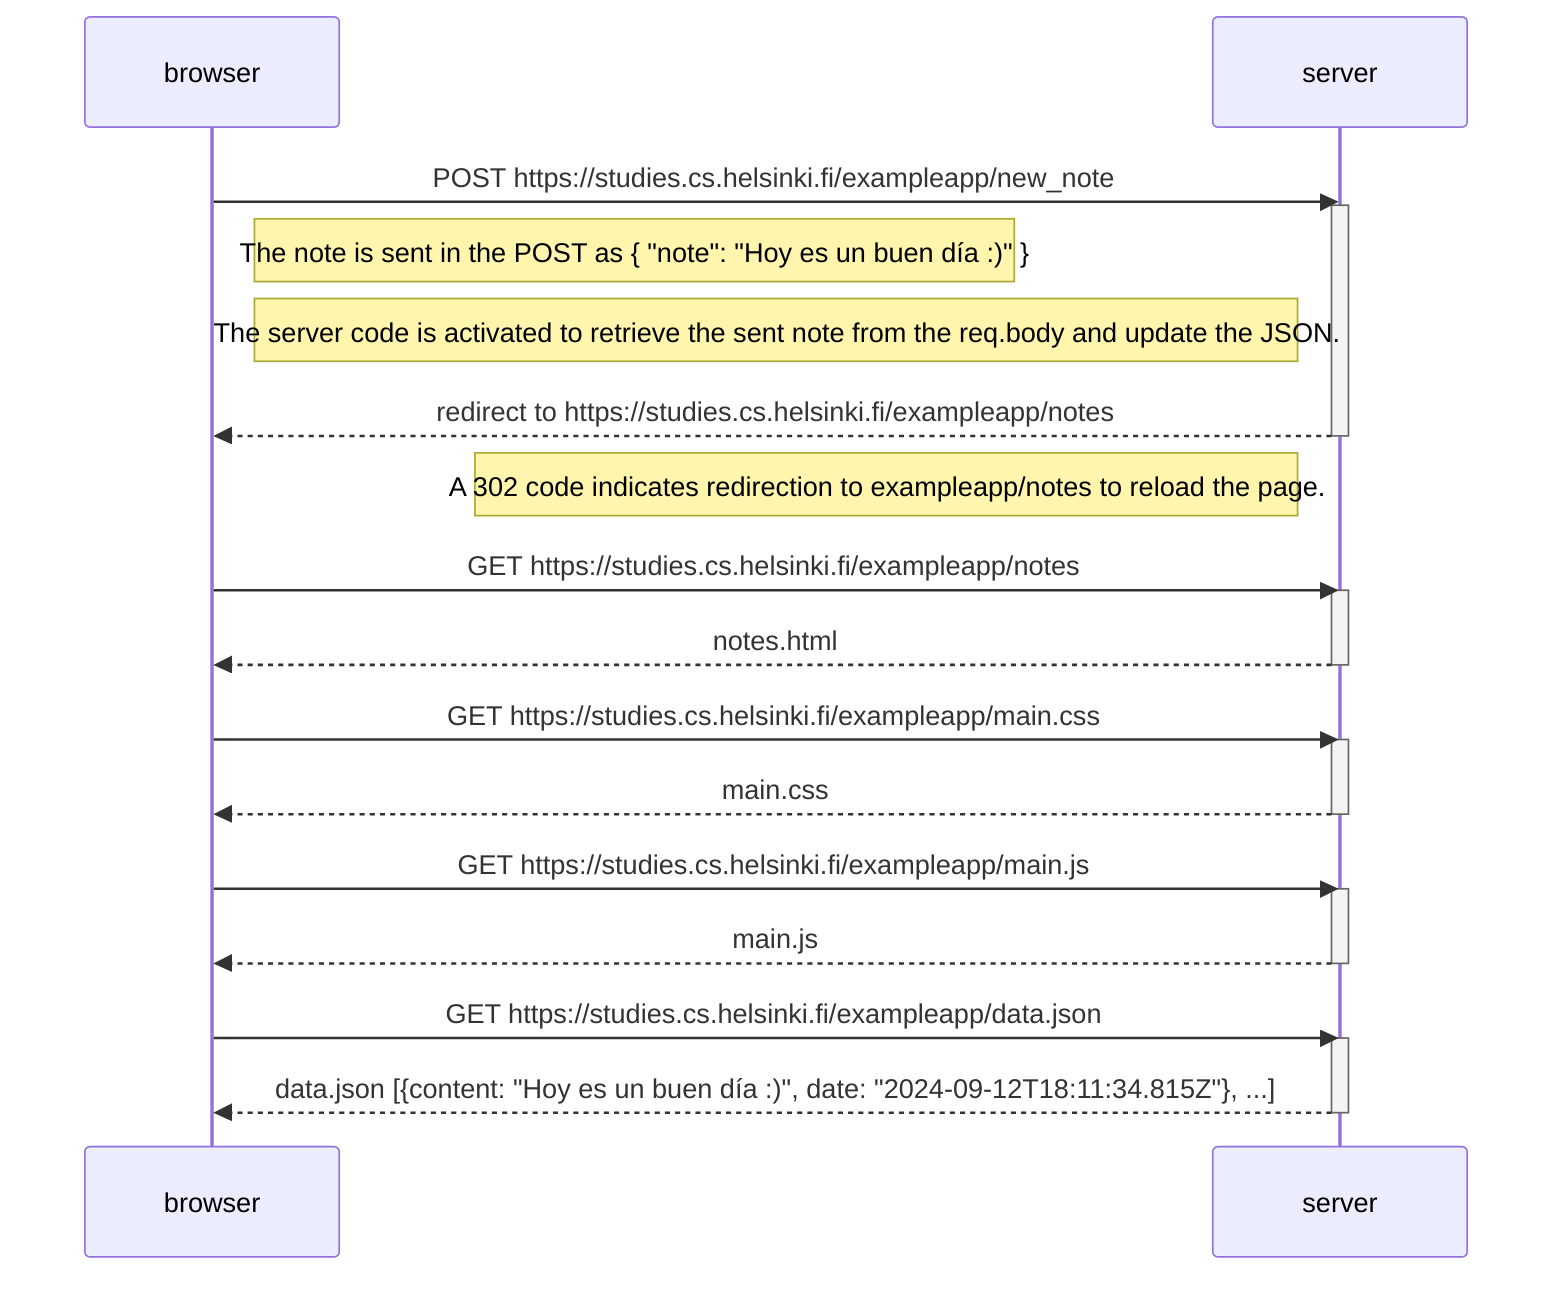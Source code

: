 sequenceDiagram
    participant browser
    participant server

    browser->>server: POST https://studies.cs.helsinki.fi/exampleapp/new_note
    activate server
    Note right of browser: The note is sent in the POST as { "note": "Hoy es un buen día :)" }
    Note left of server: The server code is activated to retrieve the sent note from the req.body and update the JSON.
    server-->>browser: redirect to https://studies.cs.helsinki.fi/exampleapp/notes
    deactivate server

    Note left of server: A 302 code indicates redirection to exampleapp/notes to reload the page.

    browser->>server: GET https://studies.cs.helsinki.fi/exampleapp/notes
    activate server
    server-->>browser: notes.html
    deactivate server

    browser->>server: GET https://studies.cs.helsinki.fi/exampleapp/main.css
    activate server
    server-->>browser: main.css
    deactivate server

    browser->>server: GET https://studies.cs.helsinki.fi/exampleapp/main.js
    activate server
    server-->>browser: main.js
    deactivate server

    browser->>server: GET https://studies.cs.helsinki.fi/exampleapp/data.json
    activate server
    server-->>browser: data.json [{content: "Hoy es un buen día :)", date: "2024-09-12T18:11:34.815Z"}, ...]
    deactivate server